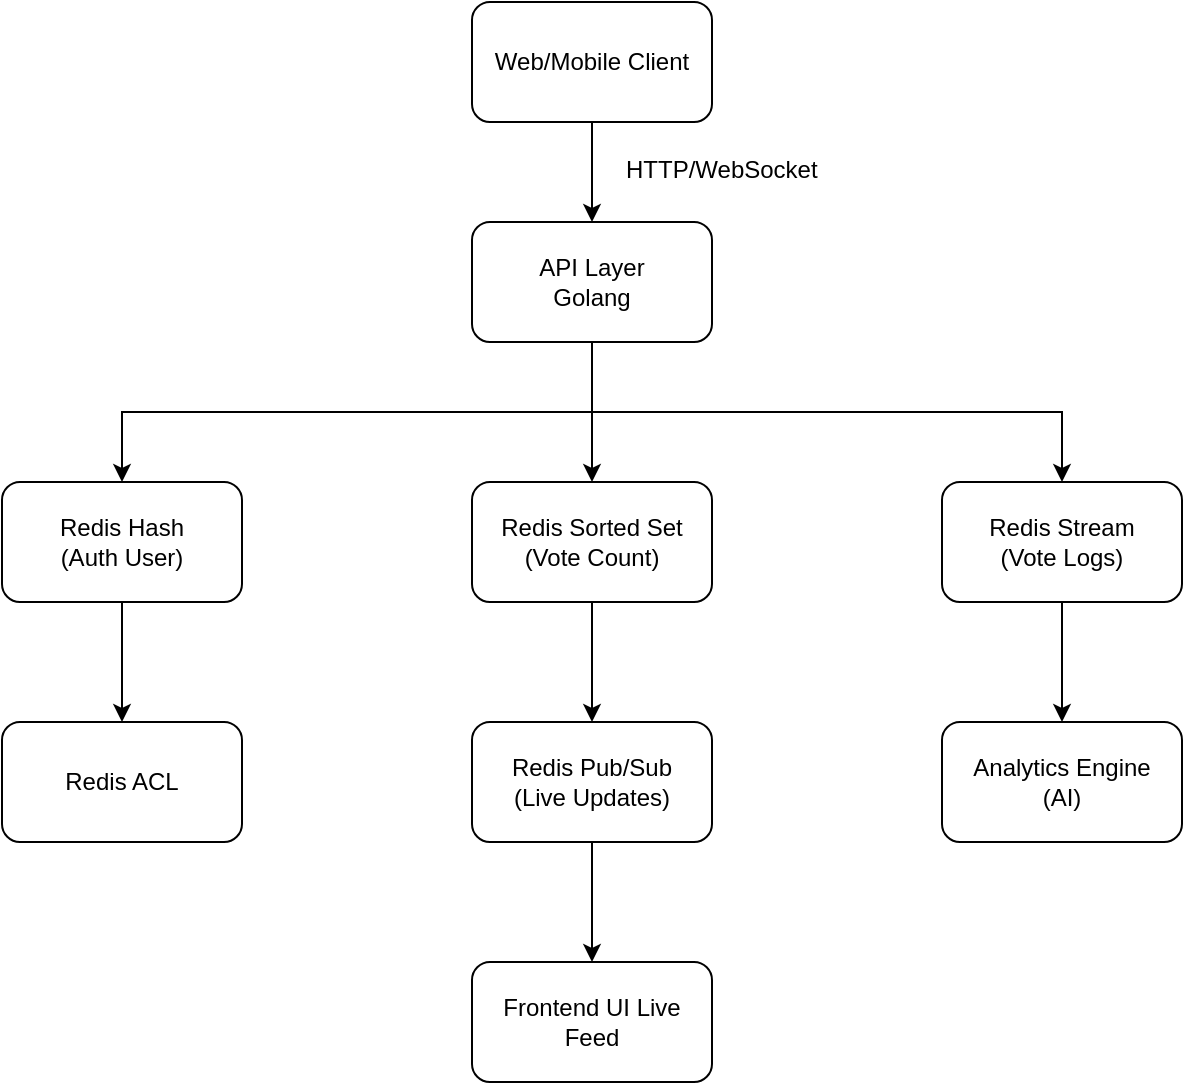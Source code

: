 <mxfile version="28.0.7">
  <diagram name="Page-1" id="eiXcGKEhw6aIwi1FyG1M">
    <mxGraphModel dx="976" dy="578" grid="1" gridSize="10" guides="1" tooltips="1" connect="1" arrows="1" fold="1" page="1" pageScale="1" pageWidth="850" pageHeight="1100" math="0" shadow="0">
      <root>
        <mxCell id="0" />
        <mxCell id="1" parent="0" />
        <mxCell id="8UMouCQB8mZXVUz6AP7R-1" value="Web/Mobile Client" style="rounded=1;whiteSpace=wrap;html=1;" vertex="1" parent="1">
          <mxGeometry x="365" y="30" width="120" height="60" as="geometry" />
        </mxCell>
        <mxCell id="8UMouCQB8mZXVUz6AP7R-10" style="edgeStyle=orthogonalEdgeStyle;rounded=0;orthogonalLoop=1;jettySize=auto;html=1;exitX=0.5;exitY=1;exitDx=0;exitDy=0;entryX=0.5;entryY=0;entryDx=0;entryDy=0;" edge="1" parent="1" source="8UMouCQB8mZXVUz6AP7R-2" target="8UMouCQB8mZXVUz6AP7R-5">
          <mxGeometry relative="1" as="geometry" />
        </mxCell>
        <mxCell id="8UMouCQB8mZXVUz6AP7R-13" style="edgeStyle=orthogonalEdgeStyle;rounded=0;orthogonalLoop=1;jettySize=auto;html=1;exitX=0.5;exitY=1;exitDx=0;exitDy=0;entryX=0.5;entryY=0;entryDx=0;entryDy=0;" edge="1" parent="1" source="8UMouCQB8mZXVUz6AP7R-2" target="8UMouCQB8mZXVUz6AP7R-6">
          <mxGeometry relative="1" as="geometry" />
        </mxCell>
        <mxCell id="8UMouCQB8mZXVUz6AP7R-2" value="API Layer&lt;br&gt;Golang" style="rounded=1;whiteSpace=wrap;html=1;" vertex="1" parent="1">
          <mxGeometry x="365" y="140" width="120" height="60" as="geometry" />
        </mxCell>
        <mxCell id="8UMouCQB8mZXVUz6AP7R-3" value="Redis ACL" style="rounded=1;whiteSpace=wrap;html=1;" vertex="1" parent="1">
          <mxGeometry x="130" y="390" width="120" height="60" as="geometry" />
        </mxCell>
        <mxCell id="8UMouCQB8mZXVUz6AP7R-16" style="edgeStyle=orthogonalEdgeStyle;rounded=0;orthogonalLoop=1;jettySize=auto;html=1;exitX=0.5;exitY=1;exitDx=0;exitDy=0;" edge="1" parent="1" source="8UMouCQB8mZXVUz6AP7R-4" target="8UMouCQB8mZXVUz6AP7R-8">
          <mxGeometry relative="1" as="geometry" />
        </mxCell>
        <mxCell id="8UMouCQB8mZXVUz6AP7R-4" value="Redis Stream&lt;br&gt;(Vote Logs)" style="rounded=1;whiteSpace=wrap;html=1;" vertex="1" parent="1">
          <mxGeometry x="600" y="270" width="120" height="60" as="geometry" />
        </mxCell>
        <mxCell id="8UMouCQB8mZXVUz6AP7R-14" style="edgeStyle=orthogonalEdgeStyle;rounded=0;orthogonalLoop=1;jettySize=auto;html=1;exitX=0.5;exitY=1;exitDx=0;exitDy=0;entryX=0.5;entryY=0;entryDx=0;entryDy=0;" edge="1" parent="1" source="8UMouCQB8mZXVUz6AP7R-5" target="8UMouCQB8mZXVUz6AP7R-7">
          <mxGeometry relative="1" as="geometry" />
        </mxCell>
        <mxCell id="8UMouCQB8mZXVUz6AP7R-5" value="Redis Sorted Set&lt;br&gt;(Vote Count)" style="rounded=1;whiteSpace=wrap;html=1;" vertex="1" parent="1">
          <mxGeometry x="365" y="270" width="120" height="60" as="geometry" />
        </mxCell>
        <mxCell id="8UMouCQB8mZXVUz6AP7R-15" style="edgeStyle=orthogonalEdgeStyle;rounded=0;orthogonalLoop=1;jettySize=auto;html=1;exitX=0.5;exitY=1;exitDx=0;exitDy=0;entryX=0.5;entryY=0;entryDx=0;entryDy=0;" edge="1" parent="1" source="8UMouCQB8mZXVUz6AP7R-6" target="8UMouCQB8mZXVUz6AP7R-3">
          <mxGeometry relative="1" as="geometry" />
        </mxCell>
        <mxCell id="8UMouCQB8mZXVUz6AP7R-6" value="Redis Hash&lt;br&gt;(Auth User)" style="rounded=1;whiteSpace=wrap;html=1;" vertex="1" parent="1">
          <mxGeometry x="130" y="270" width="120" height="60" as="geometry" />
        </mxCell>
        <mxCell id="8UMouCQB8mZXVUz6AP7R-18" style="edgeStyle=orthogonalEdgeStyle;rounded=0;orthogonalLoop=1;jettySize=auto;html=1;exitX=0.5;exitY=1;exitDx=0;exitDy=0;entryX=0.5;entryY=0;entryDx=0;entryDy=0;" edge="1" parent="1" source="8UMouCQB8mZXVUz6AP7R-7" target="8UMouCQB8mZXVUz6AP7R-17">
          <mxGeometry relative="1" as="geometry" />
        </mxCell>
        <mxCell id="8UMouCQB8mZXVUz6AP7R-7" value="Redis Pub/Sub&lt;br&gt;(Live Updates)" style="rounded=1;whiteSpace=wrap;html=1;" vertex="1" parent="1">
          <mxGeometry x="365" y="390" width="120" height="60" as="geometry" />
        </mxCell>
        <mxCell id="8UMouCQB8mZXVUz6AP7R-8" value="Analytics Engine&lt;br&gt;(AI)" style="rounded=1;whiteSpace=wrap;html=1;" vertex="1" parent="1">
          <mxGeometry x="600" y="390" width="120" height="60" as="geometry" />
        </mxCell>
        <mxCell id="8UMouCQB8mZXVUz6AP7R-9" value="" style="endArrow=classic;html=1;rounded=0;exitX=0.5;exitY=1;exitDx=0;exitDy=0;entryX=0.5;entryY=0;entryDx=0;entryDy=0;" edge="1" parent="1" source="8UMouCQB8mZXVUz6AP7R-1" target="8UMouCQB8mZXVUz6AP7R-2">
          <mxGeometry width="50" height="50" relative="1" as="geometry">
            <mxPoint x="400" y="320" as="sourcePoint" />
            <mxPoint x="450" y="270" as="targetPoint" />
          </mxGeometry>
        </mxCell>
        <mxCell id="8UMouCQB8mZXVUz6AP7R-12" style="edgeStyle=orthogonalEdgeStyle;rounded=0;orthogonalLoop=1;jettySize=auto;html=1;exitX=0.5;exitY=1;exitDx=0;exitDy=0;entryX=0.5;entryY=0;entryDx=0;entryDy=0;" edge="1" parent="1" source="8UMouCQB8mZXVUz6AP7R-2" target="8UMouCQB8mZXVUz6AP7R-4">
          <mxGeometry relative="1" as="geometry" />
        </mxCell>
        <mxCell id="8UMouCQB8mZXVUz6AP7R-17" value="Frontend UI Live Feed" style="rounded=1;whiteSpace=wrap;html=1;" vertex="1" parent="1">
          <mxGeometry x="365" y="510" width="120" height="60" as="geometry" />
        </mxCell>
        <mxCell id="8UMouCQB8mZXVUz6AP7R-19" value="HTTP/WebSocket" style="text;whiteSpace=wrap;" vertex="1" parent="1">
          <mxGeometry x="440" y="100" width="130" height="40" as="geometry" />
        </mxCell>
      </root>
    </mxGraphModel>
  </diagram>
</mxfile>
